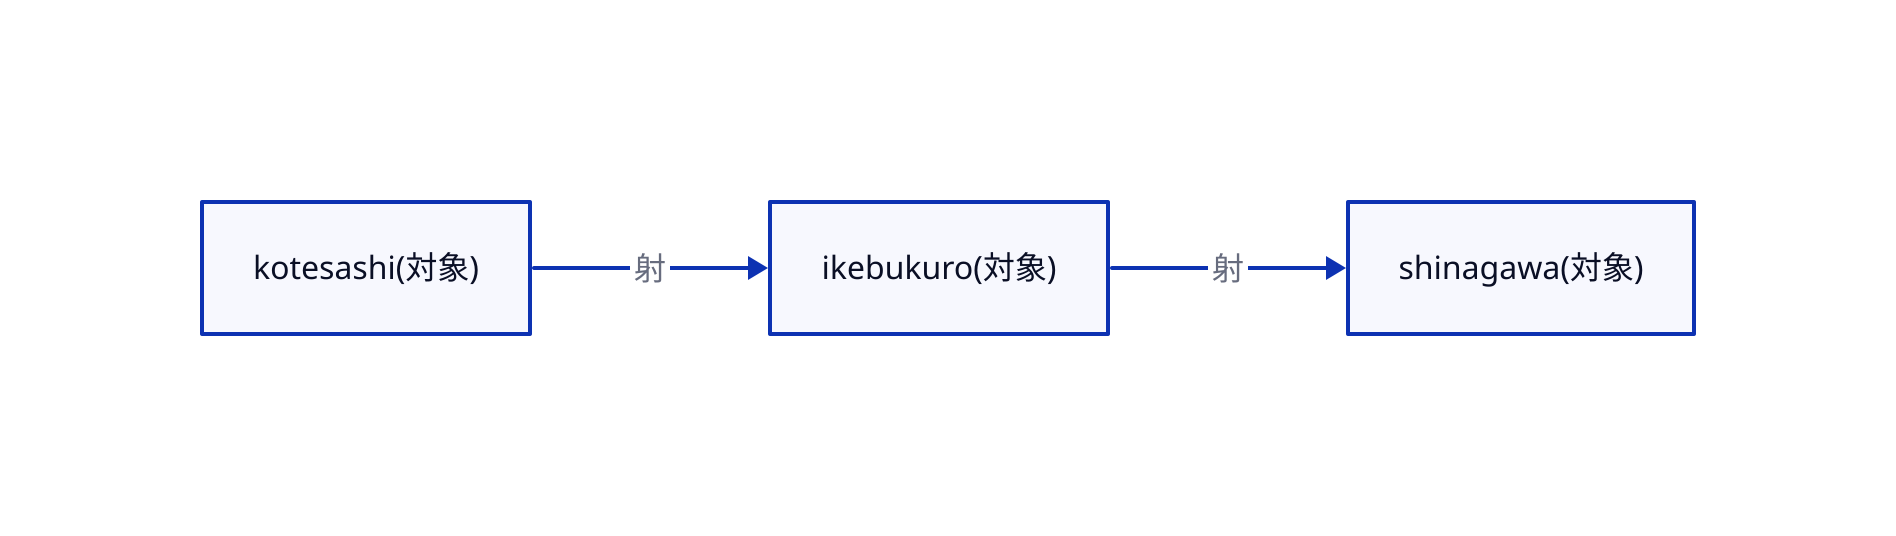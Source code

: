direction: right

kotesashi: kotesashi(対象)
ikebukuro: ikebukuro(対象)
shinagawa: shinagawa(対象)

kotesashi -> ikebukuro: 射
ikebukuro -> shinagawa: 射
